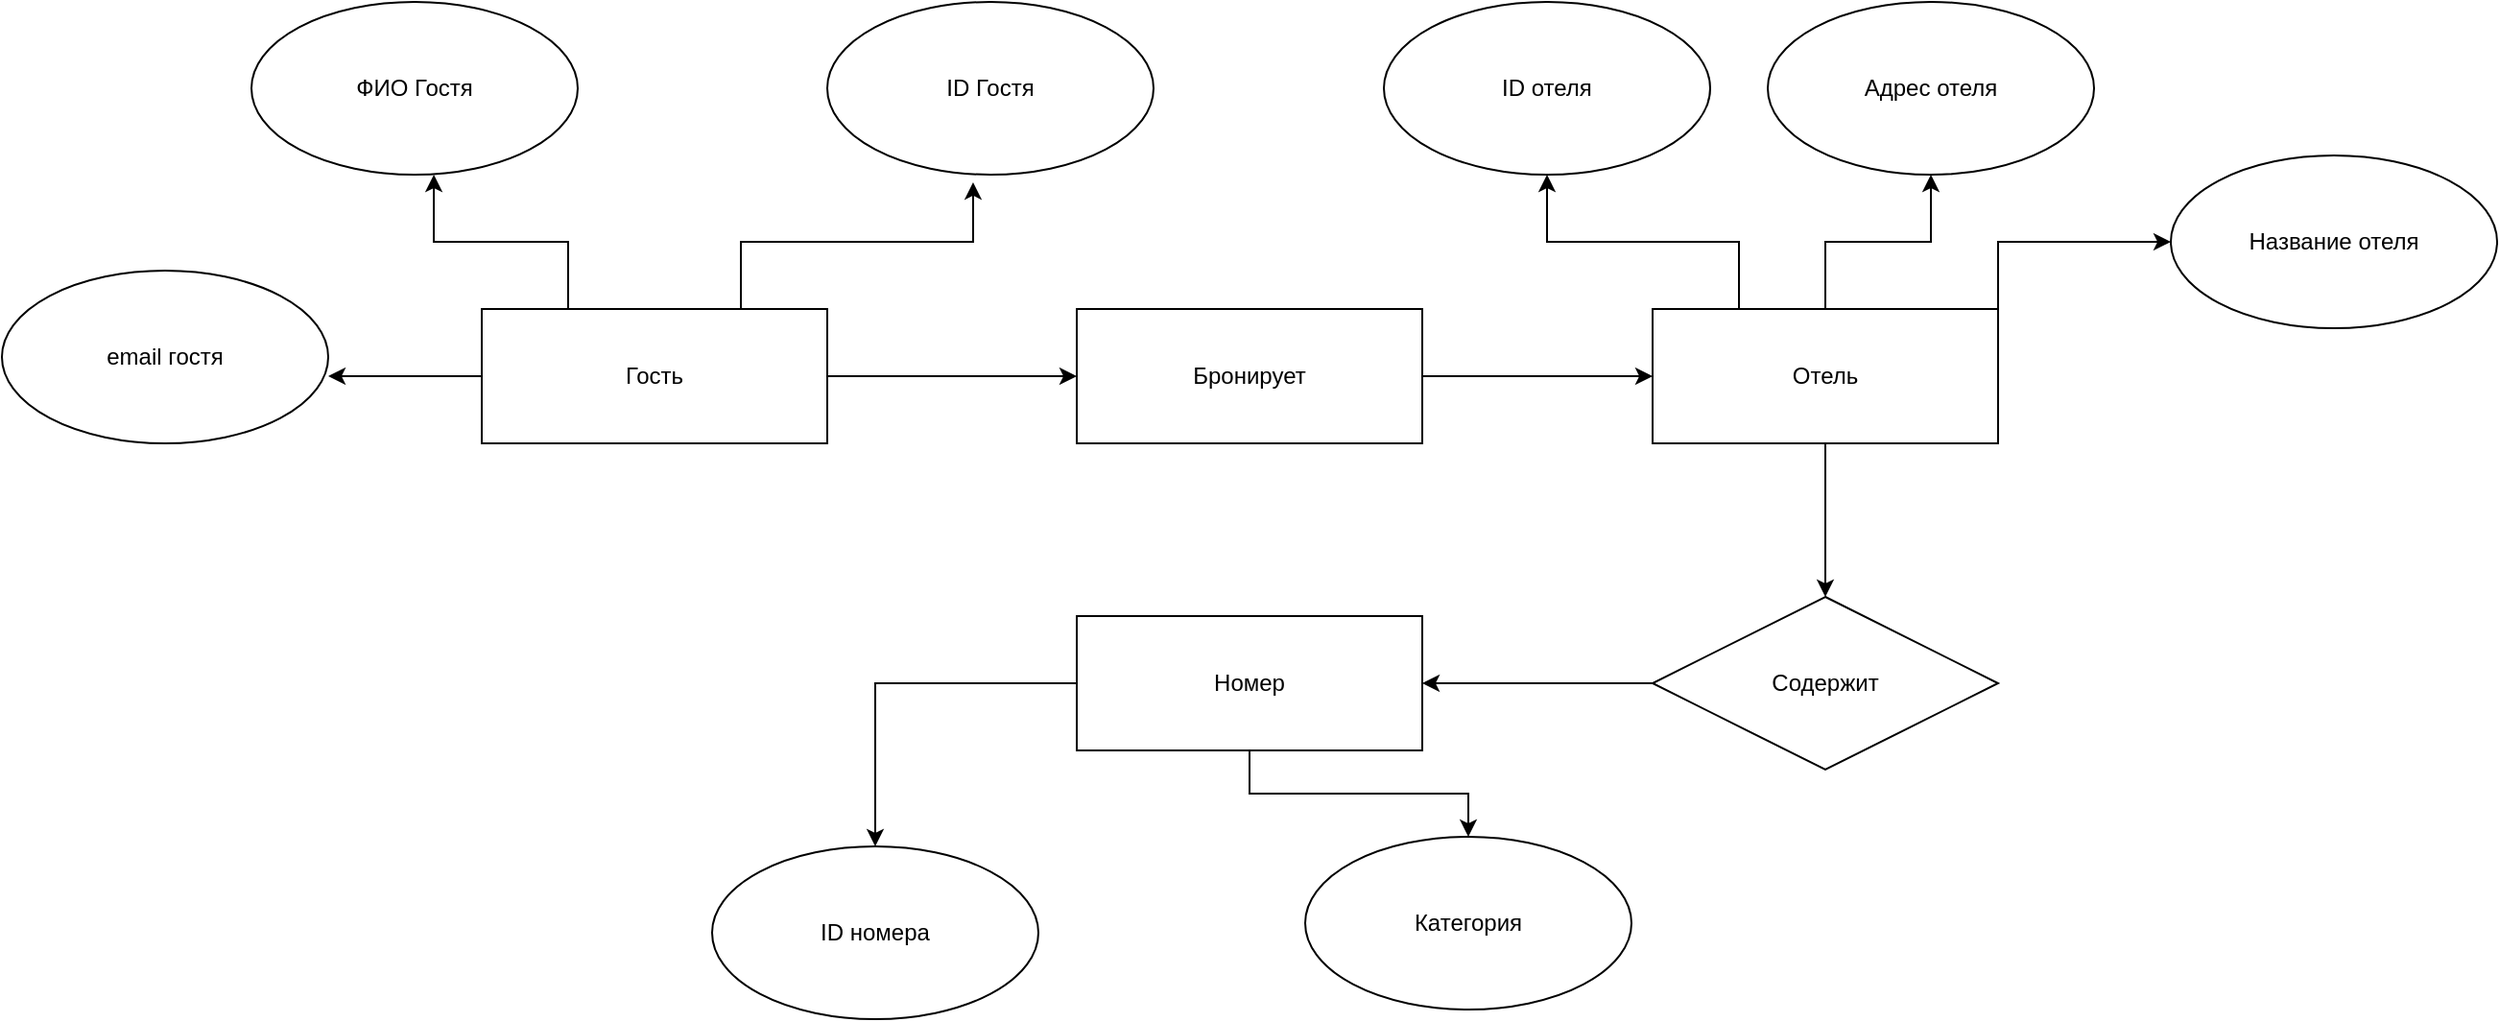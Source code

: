 <mxfile version="28.2.5">
  <diagram name="Страница — 1" id="-z8j3ikDRPW_FMBBFKk5">
    <mxGraphModel dx="2205" dy="794" grid="1" gridSize="10" guides="1" tooltips="1" connect="1" arrows="1" fold="1" page="1" pageScale="1" pageWidth="827" pageHeight="1169" math="0" shadow="0">
      <root>
        <mxCell id="0" />
        <mxCell id="1" parent="0" />
        <mxCell id="l95YaFwWBz44Kl-GLVRw-11" style="edgeStyle=orthogonalEdgeStyle;rounded=0;orthogonalLoop=1;jettySize=auto;html=1;exitX=1;exitY=0.5;exitDx=0;exitDy=0;entryX=0;entryY=0.5;entryDx=0;entryDy=0;" edge="1" parent="1" source="l95YaFwWBz44Kl-GLVRw-2" target="l95YaFwWBz44Kl-GLVRw-10">
          <mxGeometry relative="1" as="geometry" />
        </mxCell>
        <mxCell id="l95YaFwWBz44Kl-GLVRw-2" value="Гость" style="rounded=0;whiteSpace=wrap;html=1;" vertex="1" parent="1">
          <mxGeometry x="-100" y="220" width="180" height="70" as="geometry" />
        </mxCell>
        <mxCell id="l95YaFwWBz44Kl-GLVRw-3" value="ID Гостя" style="ellipse;whiteSpace=wrap;html=1;" vertex="1" parent="1">
          <mxGeometry x="80" y="60" width="170" height="90" as="geometry" />
        </mxCell>
        <mxCell id="l95YaFwWBz44Kl-GLVRw-5" value="ФИО Гостя" style="ellipse;whiteSpace=wrap;html=1;" vertex="1" parent="1">
          <mxGeometry x="-220" y="60" width="170" height="90" as="geometry" />
        </mxCell>
        <mxCell id="l95YaFwWBz44Kl-GLVRw-6" value="email гостя" style="ellipse;whiteSpace=wrap;html=1;" vertex="1" parent="1">
          <mxGeometry x="-350" y="200" width="170" height="90" as="geometry" />
        </mxCell>
        <mxCell id="l95YaFwWBz44Kl-GLVRw-7" style="edgeStyle=orthogonalEdgeStyle;rounded=0;orthogonalLoop=1;jettySize=auto;html=1;exitX=0;exitY=0.5;exitDx=0;exitDy=0;entryX=1;entryY=0.611;entryDx=0;entryDy=0;entryPerimeter=0;" edge="1" parent="1" source="l95YaFwWBz44Kl-GLVRw-2" target="l95YaFwWBz44Kl-GLVRw-6">
          <mxGeometry relative="1" as="geometry" />
        </mxCell>
        <mxCell id="l95YaFwWBz44Kl-GLVRw-8" style="edgeStyle=orthogonalEdgeStyle;rounded=0;orthogonalLoop=1;jettySize=auto;html=1;exitX=0.25;exitY=0;exitDx=0;exitDy=0;entryX=0.559;entryY=1;entryDx=0;entryDy=0;entryPerimeter=0;" edge="1" parent="1" source="l95YaFwWBz44Kl-GLVRw-2" target="l95YaFwWBz44Kl-GLVRw-5">
          <mxGeometry relative="1" as="geometry" />
        </mxCell>
        <mxCell id="l95YaFwWBz44Kl-GLVRw-9" style="edgeStyle=orthogonalEdgeStyle;rounded=0;orthogonalLoop=1;jettySize=auto;html=1;exitX=0.75;exitY=0;exitDx=0;exitDy=0;entryX=0.447;entryY=1.044;entryDx=0;entryDy=0;entryPerimeter=0;" edge="1" parent="1" source="l95YaFwWBz44Kl-GLVRw-2" target="l95YaFwWBz44Kl-GLVRw-3">
          <mxGeometry relative="1" as="geometry" />
        </mxCell>
        <mxCell id="l95YaFwWBz44Kl-GLVRw-13" style="edgeStyle=orthogonalEdgeStyle;rounded=0;orthogonalLoop=1;jettySize=auto;html=1;exitX=1;exitY=0.5;exitDx=0;exitDy=0;entryX=0;entryY=0.5;entryDx=0;entryDy=0;" edge="1" parent="1" source="l95YaFwWBz44Kl-GLVRw-10" target="l95YaFwWBz44Kl-GLVRw-12">
          <mxGeometry relative="1" as="geometry" />
        </mxCell>
        <mxCell id="l95YaFwWBz44Kl-GLVRw-10" value="Бронирует" style="rounded=0;whiteSpace=wrap;html=1;" vertex="1" parent="1">
          <mxGeometry x="210" y="220" width="180" height="70" as="geometry" />
        </mxCell>
        <mxCell id="l95YaFwWBz44Kl-GLVRw-15" style="edgeStyle=orthogonalEdgeStyle;rounded=0;orthogonalLoop=1;jettySize=auto;html=1;exitX=0.25;exitY=0;exitDx=0;exitDy=0;" edge="1" parent="1" source="l95YaFwWBz44Kl-GLVRw-12" target="l95YaFwWBz44Kl-GLVRw-14">
          <mxGeometry relative="1" as="geometry" />
        </mxCell>
        <mxCell id="l95YaFwWBz44Kl-GLVRw-17" style="edgeStyle=orthogonalEdgeStyle;rounded=0;orthogonalLoop=1;jettySize=auto;html=1;exitX=0.5;exitY=0;exitDx=0;exitDy=0;entryX=0.5;entryY=1;entryDx=0;entryDy=0;" edge="1" parent="1" source="l95YaFwWBz44Kl-GLVRw-12" target="l95YaFwWBz44Kl-GLVRw-16">
          <mxGeometry relative="1" as="geometry" />
        </mxCell>
        <mxCell id="l95YaFwWBz44Kl-GLVRw-19" style="edgeStyle=orthogonalEdgeStyle;rounded=0;orthogonalLoop=1;jettySize=auto;html=1;exitX=1;exitY=0;exitDx=0;exitDy=0;entryX=0;entryY=0.5;entryDx=0;entryDy=0;" edge="1" parent="1" source="l95YaFwWBz44Kl-GLVRw-12" target="l95YaFwWBz44Kl-GLVRw-18">
          <mxGeometry relative="1" as="geometry" />
        </mxCell>
        <mxCell id="l95YaFwWBz44Kl-GLVRw-21" style="edgeStyle=orthogonalEdgeStyle;rounded=0;orthogonalLoop=1;jettySize=auto;html=1;exitX=0.5;exitY=1;exitDx=0;exitDy=0;entryX=0.5;entryY=0;entryDx=0;entryDy=0;" edge="1" parent="1" source="l95YaFwWBz44Kl-GLVRw-12" target="l95YaFwWBz44Kl-GLVRw-20">
          <mxGeometry relative="1" as="geometry" />
        </mxCell>
        <mxCell id="l95YaFwWBz44Kl-GLVRw-12" value="Отель" style="rounded=0;whiteSpace=wrap;html=1;" vertex="1" parent="1">
          <mxGeometry x="510" y="220" width="180" height="70" as="geometry" />
        </mxCell>
        <mxCell id="l95YaFwWBz44Kl-GLVRw-14" value="ID отеля" style="ellipse;whiteSpace=wrap;html=1;" vertex="1" parent="1">
          <mxGeometry x="370" y="60" width="170" height="90" as="geometry" />
        </mxCell>
        <mxCell id="l95YaFwWBz44Kl-GLVRw-16" value="Адрес отеля" style="ellipse;whiteSpace=wrap;html=1;" vertex="1" parent="1">
          <mxGeometry x="570" y="60" width="170" height="90" as="geometry" />
        </mxCell>
        <mxCell id="l95YaFwWBz44Kl-GLVRw-18" value="Название отеля" style="ellipse;whiteSpace=wrap;html=1;" vertex="1" parent="1">
          <mxGeometry x="780" y="140" width="170" height="90" as="geometry" />
        </mxCell>
        <mxCell id="l95YaFwWBz44Kl-GLVRw-23" style="edgeStyle=orthogonalEdgeStyle;rounded=0;orthogonalLoop=1;jettySize=auto;html=1;exitX=0;exitY=0.5;exitDx=0;exitDy=0;entryX=1;entryY=0.5;entryDx=0;entryDy=0;" edge="1" parent="1" source="l95YaFwWBz44Kl-GLVRw-20" target="l95YaFwWBz44Kl-GLVRw-22">
          <mxGeometry relative="1" as="geometry" />
        </mxCell>
        <mxCell id="l95YaFwWBz44Kl-GLVRw-20" value="Содержит" style="rhombus;whiteSpace=wrap;html=1;" vertex="1" parent="1">
          <mxGeometry x="510" y="370" width="180" height="90" as="geometry" />
        </mxCell>
        <mxCell id="l95YaFwWBz44Kl-GLVRw-28" style="edgeStyle=orthogonalEdgeStyle;rounded=0;orthogonalLoop=1;jettySize=auto;html=1;exitX=0;exitY=0.5;exitDx=0;exitDy=0;entryX=0.5;entryY=0;entryDx=0;entryDy=0;" edge="1" parent="1" source="l95YaFwWBz44Kl-GLVRw-22" target="l95YaFwWBz44Kl-GLVRw-25">
          <mxGeometry relative="1" as="geometry" />
        </mxCell>
        <mxCell id="l95YaFwWBz44Kl-GLVRw-29" style="edgeStyle=orthogonalEdgeStyle;rounded=0;orthogonalLoop=1;jettySize=auto;html=1;exitX=0.5;exitY=1;exitDx=0;exitDy=0;entryX=0.5;entryY=0;entryDx=0;entryDy=0;" edge="1" parent="1" source="l95YaFwWBz44Kl-GLVRw-22" target="l95YaFwWBz44Kl-GLVRw-26">
          <mxGeometry relative="1" as="geometry" />
        </mxCell>
        <mxCell id="l95YaFwWBz44Kl-GLVRw-22" value="Номер" style="rounded=0;whiteSpace=wrap;html=1;" vertex="1" parent="1">
          <mxGeometry x="210" y="380" width="180" height="70" as="geometry" />
        </mxCell>
        <mxCell id="l95YaFwWBz44Kl-GLVRw-25" value="ID номера" style="ellipse;whiteSpace=wrap;html=1;" vertex="1" parent="1">
          <mxGeometry x="20" y="500" width="170" height="90" as="geometry" />
        </mxCell>
        <mxCell id="l95YaFwWBz44Kl-GLVRw-26" value="Категория" style="ellipse;whiteSpace=wrap;html=1;" vertex="1" parent="1">
          <mxGeometry x="329" y="495" width="170" height="90" as="geometry" />
        </mxCell>
      </root>
    </mxGraphModel>
  </diagram>
</mxfile>

